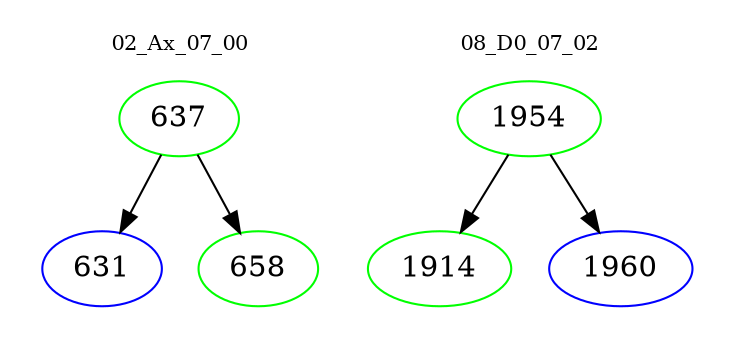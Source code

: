 digraph{
subgraph cluster_0 {
color = white
label = "02_Ax_07_00";
fontsize=10;
T0_637 [label="637", color="green"]
T0_637 -> T0_631 [color="black"]
T0_631 [label="631", color="blue"]
T0_637 -> T0_658 [color="black"]
T0_658 [label="658", color="green"]
}
subgraph cluster_1 {
color = white
label = "08_D0_07_02";
fontsize=10;
T1_1954 [label="1954", color="green"]
T1_1954 -> T1_1914 [color="black"]
T1_1914 [label="1914", color="green"]
T1_1954 -> T1_1960 [color="black"]
T1_1960 [label="1960", color="blue"]
}
}
